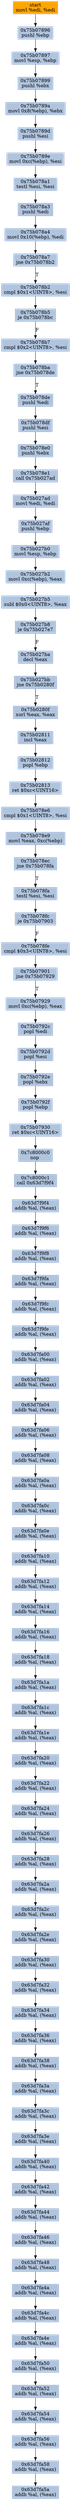 digraph G {
node[shape=rectangle,style=filled,fillcolor=lightsteelblue,color=lightsteelblue]
bgcolor="transparent"
a0x75b07894movl_edi_edi[label="start\nmovl %edi, %edi",color="lightgrey",fillcolor="orange"];
a0x75b07896pushl_ebp[label="0x75b07896\npushl %ebp"];
a0x75b07897movl_esp_ebp[label="0x75b07897\nmovl %esp, %ebp"];
a0x75b07899pushl_ebx[label="0x75b07899\npushl %ebx"];
a0x75b0789amovl_0x8ebp__ebx[label="0x75b0789a\nmovl 0x8(%ebp), %ebx"];
a0x75b0789dpushl_esi[label="0x75b0789d\npushl %esi"];
a0x75b0789emovl_0xcebp__esi[label="0x75b0789e\nmovl 0xc(%ebp), %esi"];
a0x75b078a1testl_esi_esi[label="0x75b078a1\ntestl %esi, %esi"];
a0x75b078a3pushl_edi[label="0x75b078a3\npushl %edi"];
a0x75b078a4movl_0x10ebp__edi[label="0x75b078a4\nmovl 0x10(%ebp), %edi"];
a0x75b078a7jne_0x75b078b2[label="0x75b078a7\njne 0x75b078b2"];
a0x75b078b2cmpl_0x1UINT8_esi[label="0x75b078b2\ncmpl $0x1<UINT8>, %esi"];
a0x75b078b5je_0x75b078bc[label="0x75b078b5\nje 0x75b078bc"];
a0x75b078b7cmpl_0x2UINT8_esi[label="0x75b078b7\ncmpl $0x2<UINT8>, %esi"];
a0x75b078bajne_0x75b078de[label="0x75b078ba\njne 0x75b078de"];
a0x75b078depushl_edi[label="0x75b078de\npushl %edi"];
a0x75b078dfpushl_esi[label="0x75b078df\npushl %esi"];
a0x75b078e0pushl_ebx[label="0x75b078e0\npushl %ebx"];
a0x75b078e1call_0x75b027ad[label="0x75b078e1\ncall 0x75b027ad"];
a0x75b027admovl_edi_edi[label="0x75b027ad\nmovl %edi, %edi"];
a0x75b027afpushl_ebp[label="0x75b027af\npushl %ebp"];
a0x75b027b0movl_esp_ebp[label="0x75b027b0\nmovl %esp, %ebp"];
a0x75b027b2movl_0xcebp__eax[label="0x75b027b2\nmovl 0xc(%ebp), %eax"];
a0x75b027b5subl_0x0UINT8_eax[label="0x75b027b5\nsubl $0x0<UINT8>, %eax"];
a0x75b027b8je_0x75b027e7[label="0x75b027b8\nje 0x75b027e7"];
a0x75b027badecl_eax[label="0x75b027ba\ndecl %eax"];
a0x75b027bbjne_0x75b0280f[label="0x75b027bb\njne 0x75b0280f"];
a0x75b0280fxorl_eax_eax[label="0x75b0280f\nxorl %eax, %eax"];
a0x75b02811incl_eax[label="0x75b02811\nincl %eax"];
a0x75b02812popl_ebp[label="0x75b02812\npopl %ebp"];
a0x75b02813ret_0xcUINT16[label="0x75b02813\nret $0xc<UINT16>"];
a0x75b078e6cmpl_0x1UINT8_esi[label="0x75b078e6\ncmpl $0x1<UINT8>, %esi"];
a0x75b078e9movl_eax_0xcebp_[label="0x75b078e9\nmovl %eax, 0xc(%ebp)"];
a0x75b078ecjne_0x75b078fa[label="0x75b078ec\njne 0x75b078fa"];
a0x75b078fatestl_esi_esi[label="0x75b078fa\ntestl %esi, %esi"];
a0x75b078fcje_0x75b07903[label="0x75b078fc\nje 0x75b07903"];
a0x75b078fecmpl_0x3UINT8_esi[label="0x75b078fe\ncmpl $0x3<UINT8>, %esi"];
a0x75b07901jne_0x75b07929[label="0x75b07901\njne 0x75b07929"];
a0x75b07929movl_0xcebp__eax[label="0x75b07929\nmovl 0xc(%ebp), %eax"];
a0x75b0792cpopl_edi[label="0x75b0792c\npopl %edi"];
a0x75b0792dpopl_esi[label="0x75b0792d\npopl %esi"];
a0x75b0792epopl_ebx[label="0x75b0792e\npopl %ebx"];
a0x75b0792fpopl_ebp[label="0x75b0792f\npopl %ebp"];
a0x75b07930ret_0xcUINT16[label="0x75b07930\nret $0xc<UINT16>"];
a0x7c8000c0nop_[label="0x7c8000c0\nnop "];
a0x7c8000c1call_0x63d7f9f4[label="0x7c8000c1\ncall 0x63d7f9f4"];
a0x63d7f9f4addb_al_eax_[label="0x63d7f9f4\naddb %al, (%eax)"];
a0x63d7f9f6addb_al_eax_[label="0x63d7f9f6\naddb %al, (%eax)"];
a0x63d7f9f8addb_al_eax_[label="0x63d7f9f8\naddb %al, (%eax)"];
a0x63d7f9faaddb_al_eax_[label="0x63d7f9fa\naddb %al, (%eax)"];
a0x63d7f9fcaddb_al_eax_[label="0x63d7f9fc\naddb %al, (%eax)"];
a0x63d7f9feaddb_al_eax_[label="0x63d7f9fe\naddb %al, (%eax)"];
a0x63d7fa00addb_al_eax_[label="0x63d7fa00\naddb %al, (%eax)"];
a0x63d7fa02addb_al_eax_[label="0x63d7fa02\naddb %al, (%eax)"];
a0x63d7fa04addb_al_eax_[label="0x63d7fa04\naddb %al, (%eax)"];
a0x63d7fa06addb_al_eax_[label="0x63d7fa06\naddb %al, (%eax)"];
a0x63d7fa08addb_al_eax_[label="0x63d7fa08\naddb %al, (%eax)"];
a0x63d7fa0aaddb_al_eax_[label="0x63d7fa0a\naddb %al, (%eax)"];
a0x63d7fa0caddb_al_eax_[label="0x63d7fa0c\naddb %al, (%eax)"];
a0x63d7fa0eaddb_al_eax_[label="0x63d7fa0e\naddb %al, (%eax)"];
a0x63d7fa10addb_al_eax_[label="0x63d7fa10\naddb %al, (%eax)"];
a0x63d7fa12addb_al_eax_[label="0x63d7fa12\naddb %al, (%eax)"];
a0x63d7fa14addb_al_eax_[label="0x63d7fa14\naddb %al, (%eax)"];
a0x63d7fa16addb_al_eax_[label="0x63d7fa16\naddb %al, (%eax)"];
a0x63d7fa18addb_al_eax_[label="0x63d7fa18\naddb %al, (%eax)"];
a0x63d7fa1aaddb_al_eax_[label="0x63d7fa1a\naddb %al, (%eax)"];
a0x63d7fa1caddb_al_eax_[label="0x63d7fa1c\naddb %al, (%eax)"];
a0x63d7fa1eaddb_al_eax_[label="0x63d7fa1e\naddb %al, (%eax)"];
a0x63d7fa20addb_al_eax_[label="0x63d7fa20\naddb %al, (%eax)"];
a0x63d7fa22addb_al_eax_[label="0x63d7fa22\naddb %al, (%eax)"];
a0x63d7fa24addb_al_eax_[label="0x63d7fa24\naddb %al, (%eax)"];
a0x63d7fa26addb_al_eax_[label="0x63d7fa26\naddb %al, (%eax)"];
a0x63d7fa28addb_al_eax_[label="0x63d7fa28\naddb %al, (%eax)"];
a0x63d7fa2aaddb_al_eax_[label="0x63d7fa2a\naddb %al, (%eax)"];
a0x63d7fa2caddb_al_eax_[label="0x63d7fa2c\naddb %al, (%eax)"];
a0x63d7fa2eaddb_al_eax_[label="0x63d7fa2e\naddb %al, (%eax)"];
a0x63d7fa30addb_al_eax_[label="0x63d7fa30\naddb %al, (%eax)"];
a0x63d7fa32addb_al_eax_[label="0x63d7fa32\naddb %al, (%eax)"];
a0x63d7fa34addb_al_eax_[label="0x63d7fa34\naddb %al, (%eax)"];
a0x63d7fa36addb_al_eax_[label="0x63d7fa36\naddb %al, (%eax)"];
a0x63d7fa38addb_al_eax_[label="0x63d7fa38\naddb %al, (%eax)"];
a0x63d7fa3aaddb_al_eax_[label="0x63d7fa3a\naddb %al, (%eax)"];
a0x63d7fa3caddb_al_eax_[label="0x63d7fa3c\naddb %al, (%eax)"];
a0x63d7fa3eaddb_al_eax_[label="0x63d7fa3e\naddb %al, (%eax)"];
a0x63d7fa40addb_al_eax_[label="0x63d7fa40\naddb %al, (%eax)"];
a0x63d7fa42addb_al_eax_[label="0x63d7fa42\naddb %al, (%eax)"];
a0x63d7fa44addb_al_eax_[label="0x63d7fa44\naddb %al, (%eax)"];
a0x63d7fa46addb_al_eax_[label="0x63d7fa46\naddb %al, (%eax)"];
a0x63d7fa48addb_al_eax_[label="0x63d7fa48\naddb %al, (%eax)"];
a0x63d7fa4aaddb_al_eax_[label="0x63d7fa4a\naddb %al, (%eax)"];
a0x63d7fa4caddb_al_eax_[label="0x63d7fa4c\naddb %al, (%eax)"];
a0x63d7fa4eaddb_al_eax_[label="0x63d7fa4e\naddb %al, (%eax)"];
a0x63d7fa50addb_al_eax_[label="0x63d7fa50\naddb %al, (%eax)"];
a0x63d7fa52addb_al_eax_[label="0x63d7fa52\naddb %al, (%eax)"];
a0x63d7fa54addb_al_eax_[label="0x63d7fa54\naddb %al, (%eax)"];
a0x63d7fa56addb_al_eax_[label="0x63d7fa56\naddb %al, (%eax)"];
a0x63d7fa58addb_al_eax_[label="0x63d7fa58\naddb %al, (%eax)"];
a0x63d7fa5aaddb_al_eax_[label="0x63d7fa5a\naddb %al, (%eax)"];
a0x75b07894movl_edi_edi -> a0x75b07896pushl_ebp [color="#000000"];
a0x75b07896pushl_ebp -> a0x75b07897movl_esp_ebp [color="#000000"];
a0x75b07897movl_esp_ebp -> a0x75b07899pushl_ebx [color="#000000"];
a0x75b07899pushl_ebx -> a0x75b0789amovl_0x8ebp__ebx [color="#000000"];
a0x75b0789amovl_0x8ebp__ebx -> a0x75b0789dpushl_esi [color="#000000"];
a0x75b0789dpushl_esi -> a0x75b0789emovl_0xcebp__esi [color="#000000"];
a0x75b0789emovl_0xcebp__esi -> a0x75b078a1testl_esi_esi [color="#000000"];
a0x75b078a1testl_esi_esi -> a0x75b078a3pushl_edi [color="#000000"];
a0x75b078a3pushl_edi -> a0x75b078a4movl_0x10ebp__edi [color="#000000"];
a0x75b078a4movl_0x10ebp__edi -> a0x75b078a7jne_0x75b078b2 [color="#000000"];
a0x75b078a7jne_0x75b078b2 -> a0x75b078b2cmpl_0x1UINT8_esi [color="#000000",label="T"];
a0x75b078b2cmpl_0x1UINT8_esi -> a0x75b078b5je_0x75b078bc [color="#000000"];
a0x75b078b5je_0x75b078bc -> a0x75b078b7cmpl_0x2UINT8_esi [color="#000000",label="F"];
a0x75b078b7cmpl_0x2UINT8_esi -> a0x75b078bajne_0x75b078de [color="#000000"];
a0x75b078bajne_0x75b078de -> a0x75b078depushl_edi [color="#000000",label="T"];
a0x75b078depushl_edi -> a0x75b078dfpushl_esi [color="#000000"];
a0x75b078dfpushl_esi -> a0x75b078e0pushl_ebx [color="#000000"];
a0x75b078e0pushl_ebx -> a0x75b078e1call_0x75b027ad [color="#000000"];
a0x75b078e1call_0x75b027ad -> a0x75b027admovl_edi_edi [color="#000000"];
a0x75b027admovl_edi_edi -> a0x75b027afpushl_ebp [color="#000000"];
a0x75b027afpushl_ebp -> a0x75b027b0movl_esp_ebp [color="#000000"];
a0x75b027b0movl_esp_ebp -> a0x75b027b2movl_0xcebp__eax [color="#000000"];
a0x75b027b2movl_0xcebp__eax -> a0x75b027b5subl_0x0UINT8_eax [color="#000000"];
a0x75b027b5subl_0x0UINT8_eax -> a0x75b027b8je_0x75b027e7 [color="#000000"];
a0x75b027b8je_0x75b027e7 -> a0x75b027badecl_eax [color="#000000",label="F"];
a0x75b027badecl_eax -> a0x75b027bbjne_0x75b0280f [color="#000000"];
a0x75b027bbjne_0x75b0280f -> a0x75b0280fxorl_eax_eax [color="#000000",label="T"];
a0x75b0280fxorl_eax_eax -> a0x75b02811incl_eax [color="#000000"];
a0x75b02811incl_eax -> a0x75b02812popl_ebp [color="#000000"];
a0x75b02812popl_ebp -> a0x75b02813ret_0xcUINT16 [color="#000000"];
a0x75b02813ret_0xcUINT16 -> a0x75b078e6cmpl_0x1UINT8_esi [color="#000000"];
a0x75b078e6cmpl_0x1UINT8_esi -> a0x75b078e9movl_eax_0xcebp_ [color="#000000"];
a0x75b078e9movl_eax_0xcebp_ -> a0x75b078ecjne_0x75b078fa [color="#000000"];
a0x75b078ecjne_0x75b078fa -> a0x75b078fatestl_esi_esi [color="#000000",label="T"];
a0x75b078fatestl_esi_esi -> a0x75b078fcje_0x75b07903 [color="#000000"];
a0x75b078fcje_0x75b07903 -> a0x75b078fecmpl_0x3UINT8_esi [color="#000000",label="F"];
a0x75b078fecmpl_0x3UINT8_esi -> a0x75b07901jne_0x75b07929 [color="#000000"];
a0x75b07901jne_0x75b07929 -> a0x75b07929movl_0xcebp__eax [color="#000000",label="T"];
a0x75b07929movl_0xcebp__eax -> a0x75b0792cpopl_edi [color="#000000"];
a0x75b0792cpopl_edi -> a0x75b0792dpopl_esi [color="#000000"];
a0x75b0792dpopl_esi -> a0x75b0792epopl_ebx [color="#000000"];
a0x75b0792epopl_ebx -> a0x75b0792fpopl_ebp [color="#000000"];
a0x75b0792fpopl_ebp -> a0x75b07930ret_0xcUINT16 [color="#000000"];
a0x75b07930ret_0xcUINT16 -> a0x7c8000c0nop_ [color="#000000"];
a0x7c8000c0nop_ -> a0x7c8000c1call_0x63d7f9f4 [color="#000000"];
a0x7c8000c1call_0x63d7f9f4 -> a0x63d7f9f4addb_al_eax_ [color="#000000"];
a0x63d7f9f4addb_al_eax_ -> a0x63d7f9f6addb_al_eax_ [color="#000000"];
a0x63d7f9f6addb_al_eax_ -> a0x63d7f9f8addb_al_eax_ [color="#000000"];
a0x63d7f9f8addb_al_eax_ -> a0x63d7f9faaddb_al_eax_ [color="#000000"];
a0x63d7f9faaddb_al_eax_ -> a0x63d7f9fcaddb_al_eax_ [color="#000000"];
a0x63d7f9fcaddb_al_eax_ -> a0x63d7f9feaddb_al_eax_ [color="#000000"];
a0x63d7f9feaddb_al_eax_ -> a0x63d7fa00addb_al_eax_ [color="#000000"];
a0x63d7fa00addb_al_eax_ -> a0x63d7fa02addb_al_eax_ [color="#000000"];
a0x63d7fa02addb_al_eax_ -> a0x63d7fa04addb_al_eax_ [color="#000000"];
a0x63d7fa04addb_al_eax_ -> a0x63d7fa06addb_al_eax_ [color="#000000"];
a0x63d7fa06addb_al_eax_ -> a0x63d7fa08addb_al_eax_ [color="#000000"];
a0x63d7fa08addb_al_eax_ -> a0x63d7fa0aaddb_al_eax_ [color="#000000"];
a0x63d7fa0aaddb_al_eax_ -> a0x63d7fa0caddb_al_eax_ [color="#000000"];
a0x63d7fa0caddb_al_eax_ -> a0x63d7fa0eaddb_al_eax_ [color="#000000"];
a0x63d7fa0eaddb_al_eax_ -> a0x63d7fa10addb_al_eax_ [color="#000000"];
a0x63d7fa10addb_al_eax_ -> a0x63d7fa12addb_al_eax_ [color="#000000"];
a0x63d7fa12addb_al_eax_ -> a0x63d7fa14addb_al_eax_ [color="#000000"];
a0x63d7fa14addb_al_eax_ -> a0x63d7fa16addb_al_eax_ [color="#000000"];
a0x63d7fa16addb_al_eax_ -> a0x63d7fa18addb_al_eax_ [color="#000000"];
a0x63d7fa18addb_al_eax_ -> a0x63d7fa1aaddb_al_eax_ [color="#000000"];
a0x63d7fa1aaddb_al_eax_ -> a0x63d7fa1caddb_al_eax_ [color="#000000"];
a0x63d7fa1caddb_al_eax_ -> a0x63d7fa1eaddb_al_eax_ [color="#000000"];
a0x63d7fa1eaddb_al_eax_ -> a0x63d7fa20addb_al_eax_ [color="#000000"];
a0x63d7fa20addb_al_eax_ -> a0x63d7fa22addb_al_eax_ [color="#000000"];
a0x63d7fa22addb_al_eax_ -> a0x63d7fa24addb_al_eax_ [color="#000000"];
a0x63d7fa24addb_al_eax_ -> a0x63d7fa26addb_al_eax_ [color="#000000"];
a0x63d7fa26addb_al_eax_ -> a0x63d7fa28addb_al_eax_ [color="#000000"];
a0x63d7fa28addb_al_eax_ -> a0x63d7fa2aaddb_al_eax_ [color="#000000"];
a0x63d7fa2aaddb_al_eax_ -> a0x63d7fa2caddb_al_eax_ [color="#000000"];
a0x63d7fa2caddb_al_eax_ -> a0x63d7fa2eaddb_al_eax_ [color="#000000"];
a0x63d7fa2eaddb_al_eax_ -> a0x63d7fa30addb_al_eax_ [color="#000000"];
a0x63d7fa30addb_al_eax_ -> a0x63d7fa32addb_al_eax_ [color="#000000"];
a0x63d7fa32addb_al_eax_ -> a0x63d7fa34addb_al_eax_ [color="#000000"];
a0x63d7fa34addb_al_eax_ -> a0x63d7fa36addb_al_eax_ [color="#000000"];
a0x63d7fa36addb_al_eax_ -> a0x63d7fa38addb_al_eax_ [color="#000000"];
a0x63d7fa38addb_al_eax_ -> a0x63d7fa3aaddb_al_eax_ [color="#000000"];
a0x63d7fa3aaddb_al_eax_ -> a0x63d7fa3caddb_al_eax_ [color="#000000"];
a0x63d7fa3caddb_al_eax_ -> a0x63d7fa3eaddb_al_eax_ [color="#000000"];
a0x63d7fa3eaddb_al_eax_ -> a0x63d7fa40addb_al_eax_ [color="#000000"];
a0x63d7fa40addb_al_eax_ -> a0x63d7fa42addb_al_eax_ [color="#000000"];
a0x63d7fa42addb_al_eax_ -> a0x63d7fa44addb_al_eax_ [color="#000000"];
a0x63d7fa44addb_al_eax_ -> a0x63d7fa46addb_al_eax_ [color="#000000"];
a0x63d7fa46addb_al_eax_ -> a0x63d7fa48addb_al_eax_ [color="#000000"];
a0x63d7fa48addb_al_eax_ -> a0x63d7fa4aaddb_al_eax_ [color="#000000"];
a0x63d7fa4aaddb_al_eax_ -> a0x63d7fa4caddb_al_eax_ [color="#000000"];
a0x63d7fa4caddb_al_eax_ -> a0x63d7fa4eaddb_al_eax_ [color="#000000"];
a0x63d7fa4eaddb_al_eax_ -> a0x63d7fa50addb_al_eax_ [color="#000000"];
a0x63d7fa50addb_al_eax_ -> a0x63d7fa52addb_al_eax_ [color="#000000"];
a0x63d7fa52addb_al_eax_ -> a0x63d7fa54addb_al_eax_ [color="#000000"];
a0x63d7fa54addb_al_eax_ -> a0x63d7fa56addb_al_eax_ [color="#000000"];
a0x63d7fa56addb_al_eax_ -> a0x63d7fa58addb_al_eax_ [color="#000000"];
a0x63d7fa58addb_al_eax_ -> a0x63d7fa5aaddb_al_eax_ [color="#000000"];
}
